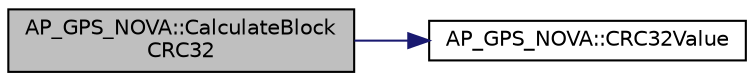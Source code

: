 digraph "AP_GPS_NOVA::CalculateBlockCRC32"
{
 // INTERACTIVE_SVG=YES
  edge [fontname="Helvetica",fontsize="10",labelfontname="Helvetica",labelfontsize="10"];
  node [fontname="Helvetica",fontsize="10",shape=record];
  rankdir="LR";
  Node1 [label="AP_GPS_NOVA::CalculateBlock\lCRC32",height=0.2,width=0.4,color="black", fillcolor="grey75", style="filled", fontcolor="black"];
  Node1 -> Node2 [color="midnightblue",fontsize="10",style="solid",fontname="Helvetica"];
  Node2 [label="AP_GPS_NOVA::CRC32Value",height=0.2,width=0.4,color="black", fillcolor="white", style="filled",URL="$classAP__GPS__NOVA.html#a90e0ca217a3177070a623472a1f1acd7"];
}
